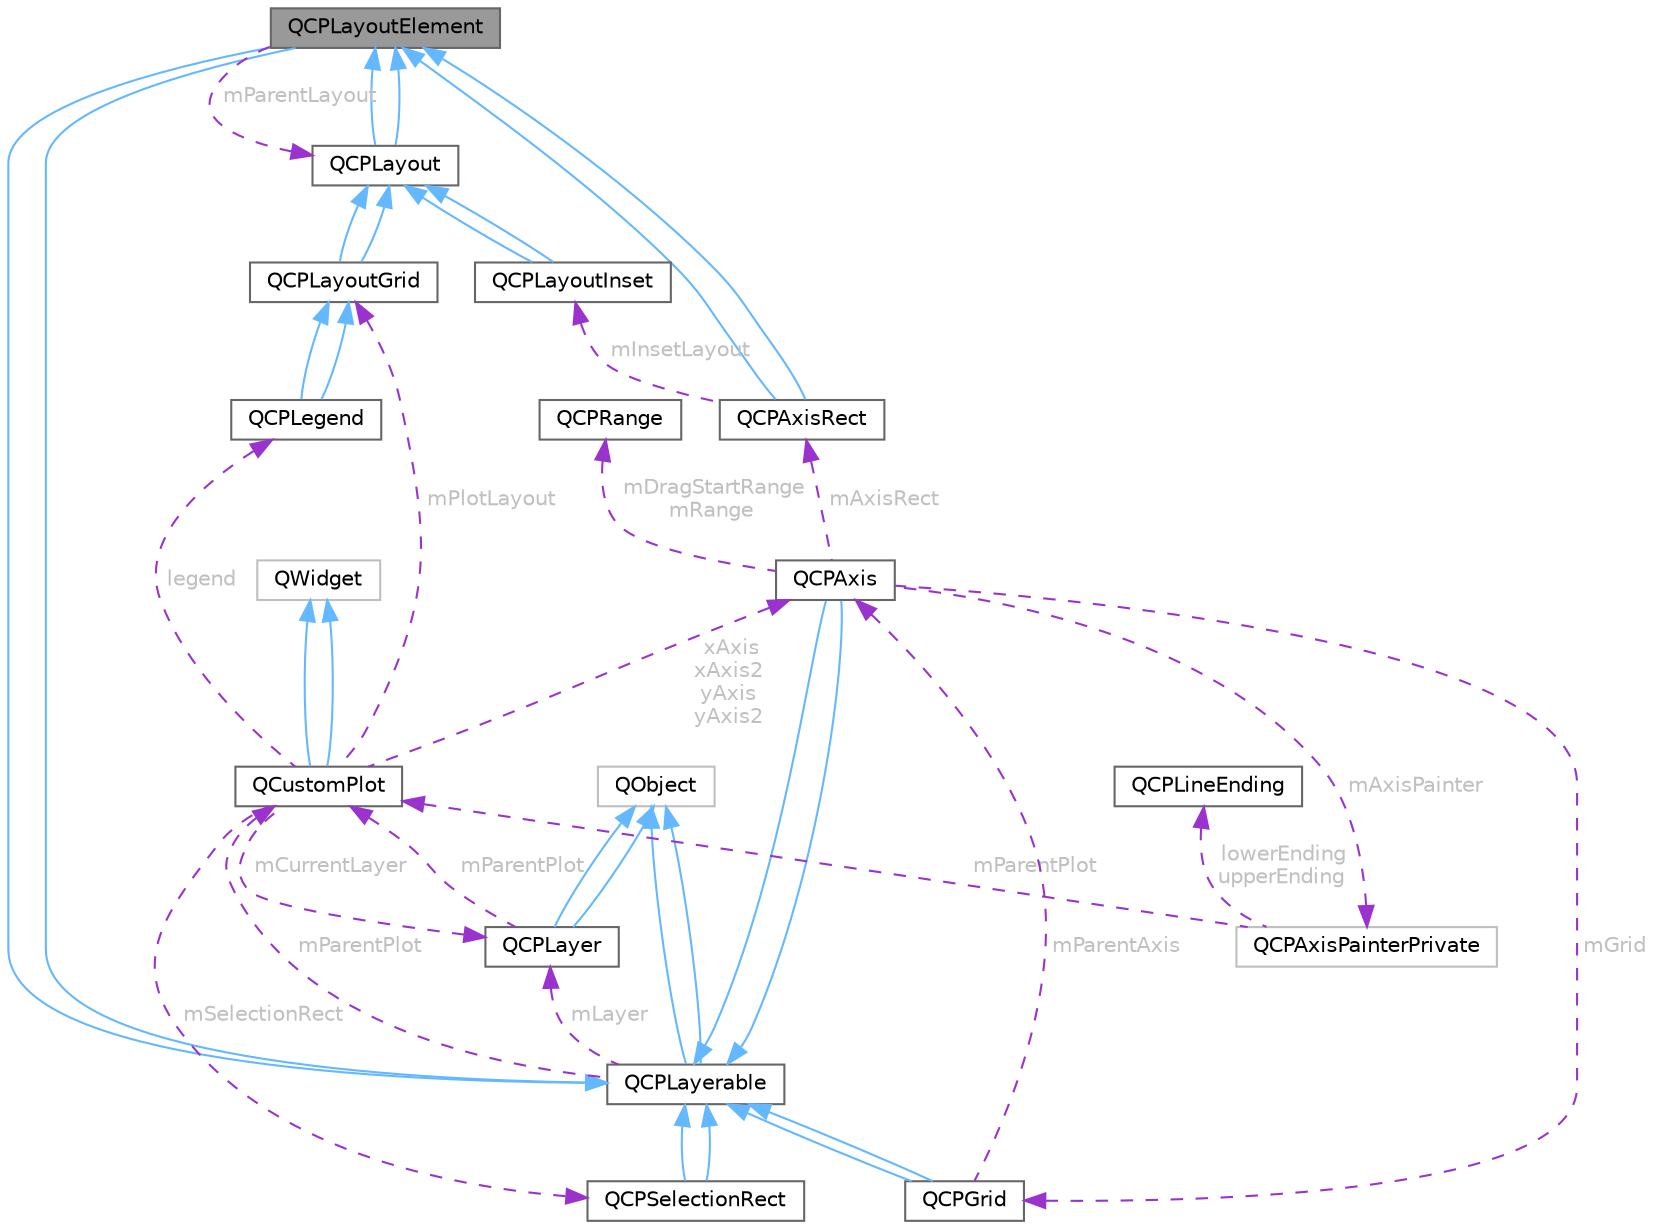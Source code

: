 digraph "QCPLayoutElement"
{
 // LATEX_PDF_SIZE
  bgcolor="transparent";
  edge [fontname=Helvetica,fontsize=10,labelfontname=Helvetica,labelfontsize=10];
  node [fontname=Helvetica,fontsize=10,shape=box,height=0.2,width=0.4];
  Node1 [id="Node000001",label="QCPLayoutElement",height=0.2,width=0.4,color="gray40", fillcolor="grey60", style="filled", fontcolor="black",tooltip="The abstract base class for all objects that form the layout system."];
  Node2 -> Node1 [id="edge1_Node000001_Node000002",dir="back",color="steelblue1",style="solid",tooltip=" "];
  Node2 [id="Node000002",label="QCPLayerable",height=0.2,width=0.4,color="gray40", fillcolor="white", style="filled",URL="$class_q_c_p_layerable.html",tooltip="Base class for all drawable objects."];
  Node3 -> Node2 [id="edge2_Node000002_Node000003",dir="back",color="steelblue1",style="solid",tooltip=" "];
  Node3 [id="Node000003",label="QObject",height=0.2,width=0.4,color="grey75", fillcolor="white", style="filled",tooltip=" "];
  Node3 -> Node2 [id="edge3_Node000002_Node000003",dir="back",color="steelblue1",style="solid",tooltip=" "];
  Node4 -> Node2 [id="edge4_Node000002_Node000004",dir="back",color="darkorchid3",style="dashed",tooltip=" ",label=" mParentPlot",fontcolor="grey" ];
  Node4 [id="Node000004",label="QCustomPlot",height=0.2,width=0.4,color="gray40", fillcolor="white", style="filled",URL="$class_q_custom_plot.html",tooltip="The central class of the library. This is the QWidget which displays the plot and interacts with the ..."];
  Node5 -> Node4 [id="edge5_Node000004_Node000005",dir="back",color="steelblue1",style="solid",tooltip=" "];
  Node5 [id="Node000005",label="QWidget",height=0.2,width=0.4,color="grey75", fillcolor="white", style="filled",tooltip=" "];
  Node5 -> Node4 [id="edge6_Node000004_Node000005",dir="back",color="steelblue1",style="solid",tooltip=" "];
  Node6 -> Node4 [id="edge7_Node000004_Node000006",dir="back",color="darkorchid3",style="dashed",tooltip=" ",label=" xAxis\nxAxis2\nyAxis\nyAxis2",fontcolor="grey" ];
  Node6 [id="Node000006",label="QCPAxis",height=0.2,width=0.4,color="gray40", fillcolor="white", style="filled",URL="$class_q_c_p_axis.html",tooltip="Manages a single axis inside a QCustomPlot."];
  Node2 -> Node6 [id="edge8_Node000006_Node000002",dir="back",color="steelblue1",style="solid",tooltip=" "];
  Node2 -> Node6 [id="edge9_Node000006_Node000002",dir="back",color="steelblue1",style="solid",tooltip=" "];
  Node7 -> Node6 [id="edge10_Node000006_Node000007",dir="back",color="darkorchid3",style="dashed",tooltip=" ",label=" mAxisRect",fontcolor="grey" ];
  Node7 [id="Node000007",label="QCPAxisRect",height=0.2,width=0.4,color="gray40", fillcolor="white", style="filled",URL="$class_q_c_p_axis_rect.html",tooltip="Holds multiple axes and arranges them in a rectangular shape."];
  Node1 -> Node7 [id="edge11_Node000007_Node000001",dir="back",color="steelblue1",style="solid",tooltip=" "];
  Node1 -> Node7 [id="edge12_Node000007_Node000001",dir="back",color="steelblue1",style="solid",tooltip=" "];
  Node8 -> Node7 [id="edge13_Node000007_Node000008",dir="back",color="darkorchid3",style="dashed",tooltip=" ",label=" mInsetLayout",fontcolor="grey" ];
  Node8 [id="Node000008",label="QCPLayoutInset",height=0.2,width=0.4,color="gray40", fillcolor="white", style="filled",URL="$class_q_c_p_layout_inset.html",tooltip="A layout that places child elements aligned to the border or arbitrarily positioned."];
  Node9 -> Node8 [id="edge14_Node000008_Node000009",dir="back",color="steelblue1",style="solid",tooltip=" "];
  Node9 [id="Node000009",label="QCPLayout",height=0.2,width=0.4,color="gray40", fillcolor="white", style="filled",URL="$class_q_c_p_layout.html",tooltip="The abstract base class for layouts."];
  Node1 -> Node9 [id="edge15_Node000009_Node000001",dir="back",color="steelblue1",style="solid",tooltip=" "];
  Node1 -> Node9 [id="edge16_Node000009_Node000001",dir="back",color="steelblue1",style="solid",tooltip=" "];
  Node9 -> Node8 [id="edge17_Node000008_Node000009",dir="back",color="steelblue1",style="solid",tooltip=" "];
  Node10 -> Node6 [id="edge18_Node000006_Node000010",dir="back",color="darkorchid3",style="dashed",tooltip=" ",label=" mDragStartRange\nmRange",fontcolor="grey" ];
  Node10 [id="Node000010",label="QCPRange",height=0.2,width=0.4,color="gray40", fillcolor="white", style="filled",URL="$class_q_c_p_range.html",tooltip="Represents the range an axis is encompassing."];
  Node11 -> Node6 [id="edge19_Node000006_Node000011",dir="back",color="darkorchid3",style="dashed",tooltip=" ",label=" mGrid",fontcolor="grey" ];
  Node11 [id="Node000011",label="QCPGrid",height=0.2,width=0.4,color="gray40", fillcolor="white", style="filled",URL="$class_q_c_p_grid.html",tooltip="Responsible for drawing the grid of a QCPAxis."];
  Node2 -> Node11 [id="edge20_Node000011_Node000002",dir="back",color="steelblue1",style="solid",tooltip=" "];
  Node2 -> Node11 [id="edge21_Node000011_Node000002",dir="back",color="steelblue1",style="solid",tooltip=" "];
  Node6 -> Node11 [id="edge22_Node000011_Node000006",dir="back",color="darkorchid3",style="dashed",tooltip=" ",label=" mParentAxis",fontcolor="grey" ];
  Node12 -> Node6 [id="edge23_Node000006_Node000012",dir="back",color="darkorchid3",style="dashed",tooltip=" ",label=" mAxisPainter",fontcolor="grey" ];
  Node12 [id="Node000012",label="QCPAxisPainterPrivate",height=0.2,width=0.4,color="grey75", fillcolor="white", style="filled",URL="$class_q_c_p_axis_painter_private.html",tooltip=" "];
  Node13 -> Node12 [id="edge24_Node000012_Node000013",dir="back",color="darkorchid3",style="dashed",tooltip=" ",label=" lowerEnding\nupperEnding",fontcolor="grey" ];
  Node13 [id="Node000013",label="QCPLineEnding",height=0.2,width=0.4,color="gray40", fillcolor="white", style="filled",URL="$class_q_c_p_line_ending.html",tooltip="Handles the different ending decorations for line-like items."];
  Node4 -> Node12 [id="edge25_Node000012_Node000004",dir="back",color="darkorchid3",style="dashed",tooltip=" ",label=" mParentPlot",fontcolor="grey" ];
  Node14 -> Node4 [id="edge26_Node000004_Node000014",dir="back",color="darkorchid3",style="dashed",tooltip=" ",label=" legend",fontcolor="grey" ];
  Node14 [id="Node000014",label="QCPLegend",height=0.2,width=0.4,color="gray40", fillcolor="white", style="filled",URL="$class_q_c_p_legend.html",tooltip="Manages a legend inside a QCustomPlot."];
  Node15 -> Node14 [id="edge27_Node000014_Node000015",dir="back",color="steelblue1",style="solid",tooltip=" "];
  Node15 [id="Node000015",label="QCPLayoutGrid",height=0.2,width=0.4,color="gray40", fillcolor="white", style="filled",URL="$class_q_c_p_layout_grid.html",tooltip="A layout that arranges child elements in a grid."];
  Node9 -> Node15 [id="edge28_Node000015_Node000009",dir="back",color="steelblue1",style="solid",tooltip=" "];
  Node9 -> Node15 [id="edge29_Node000015_Node000009",dir="back",color="steelblue1",style="solid",tooltip=" "];
  Node15 -> Node14 [id="edge30_Node000014_Node000015",dir="back",color="steelblue1",style="solid",tooltip=" "];
  Node15 -> Node4 [id="edge31_Node000004_Node000015",dir="back",color="darkorchid3",style="dashed",tooltip=" ",label=" mPlotLayout",fontcolor="grey" ];
  Node16 -> Node4 [id="edge32_Node000004_Node000016",dir="back",color="darkorchid3",style="dashed",tooltip=" ",label=" mCurrentLayer",fontcolor="grey" ];
  Node16 [id="Node000016",label="QCPLayer",height=0.2,width=0.4,color="gray40", fillcolor="white", style="filled",URL="$class_q_c_p_layer.html",tooltip="A layer that may contain objects, to control the rendering order."];
  Node3 -> Node16 [id="edge33_Node000016_Node000003",dir="back",color="steelblue1",style="solid",tooltip=" "];
  Node3 -> Node16 [id="edge34_Node000016_Node000003",dir="back",color="steelblue1",style="solid",tooltip=" "];
  Node4 -> Node16 [id="edge35_Node000016_Node000004",dir="back",color="darkorchid3",style="dashed",tooltip=" ",label=" mParentPlot",fontcolor="grey" ];
  Node17 -> Node4 [id="edge36_Node000004_Node000017",dir="back",color="darkorchid3",style="dashed",tooltip=" ",label=" mSelectionRect",fontcolor="grey" ];
  Node17 [id="Node000017",label="QCPSelectionRect",height=0.2,width=0.4,color="gray40", fillcolor="white", style="filled",URL="$class_q_c_p_selection_rect.html",tooltip="Provides rect/rubber-band data selection and range zoom interaction."];
  Node2 -> Node17 [id="edge37_Node000017_Node000002",dir="back",color="steelblue1",style="solid",tooltip=" "];
  Node2 -> Node17 [id="edge38_Node000017_Node000002",dir="back",color="steelblue1",style="solid",tooltip=" "];
  Node16 -> Node2 [id="edge39_Node000002_Node000016",dir="back",color="darkorchid3",style="dashed",tooltip=" ",label=" mLayer",fontcolor="grey" ];
  Node2 -> Node1 [id="edge40_Node000001_Node000002",dir="back",color="steelblue1",style="solid",tooltip=" "];
  Node9 -> Node1 [id="edge41_Node000001_Node000009",dir="back",color="darkorchid3",style="dashed",tooltip=" ",label=" mParentLayout",fontcolor="grey" ];
}
